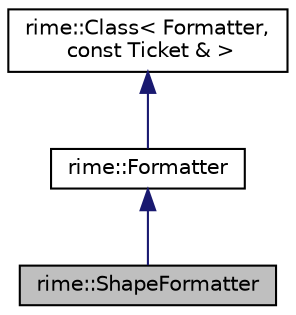 digraph "rime::ShapeFormatter"
{
  edge [fontname="Helvetica",fontsize="10",labelfontname="Helvetica",labelfontsize="10"];
  node [fontname="Helvetica",fontsize="10",shape=record];
  Node1 [label="rime::ShapeFormatter",height=0.2,width=0.4,color="black", fillcolor="grey75", style="filled" fontcolor="black"];
  Node2 -> Node1 [dir="back",color="midnightblue",fontsize="10",style="solid",fontname="Helvetica"];
  Node2 [label="rime::Formatter",height=0.2,width=0.4,color="black", fillcolor="white", style="filled",URL="$a00076.html"];
  Node3 -> Node2 [dir="back",color="midnightblue",fontsize="10",style="solid",fontname="Helvetica"];
  Node3 [label="rime::Class\< Formatter,\l const Ticket & \>",height=0.2,width=0.4,color="black", fillcolor="white", style="filled",URL="$a00017.html"];
}
